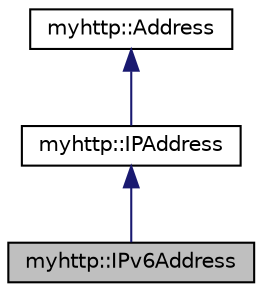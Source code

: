 digraph "myhttp::IPv6Address"
{
 // LATEX_PDF_SIZE
  edge [fontname="Helvetica",fontsize="10",labelfontname="Helvetica",labelfontsize="10"];
  node [fontname="Helvetica",fontsize="10",shape=record];
  Node1 [label="myhttp::IPv6Address",height=0.2,width=0.4,color="black", fillcolor="grey75", style="filled", fontcolor="black",tooltip=" "];
  Node2 -> Node1 [dir="back",color="midnightblue",fontsize="10",style="solid",fontname="Helvetica"];
  Node2 [label="myhttp::IPAddress",height=0.2,width=0.4,color="black", fillcolor="white", style="filled",URL="$classmyhttp_1_1IPAddress.html",tooltip="IP地址的基类"];
  Node3 -> Node2 [dir="back",color="midnightblue",fontsize="10",style="solid",fontname="Helvetica"];
  Node3 [label="myhttp::Address",height=0.2,width=0.4,color="black", fillcolor="white", style="filled",URL="$classmyhttp_1_1Address.html",tooltip="网络地址的基类,抽象类"];
}
